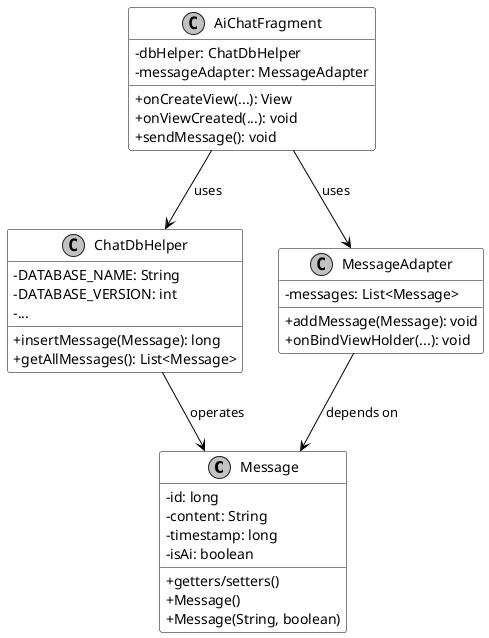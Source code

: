 @startuml

skinparam monochrome true
skinparam defaultFontName "Times New Roman"
skinparam classAttributeIconSize 0
skinparam shadowing false

skinparam class {
    BackgroundColor White
    BorderColor Black
    ArrowColor Black
}

skinparam classFontName "Times New Roman"
skinparam classAttributeFontName "Times New Roman"
skinparam classStereotypeFontName "Times New Roman"

class Message {
    - id: long
    - content: String
    - timestamp: long
    - isAi: boolean
    + getters/setters()
    + Message()
    + Message(String, boolean)
}

class ChatDbHelper {
    - DATABASE_NAME: String
    - DATABASE_VERSION: int
    - ...
    + insertMessage(Message): long
    + getAllMessages(): List<Message>
}

class AiChatFragment {
    - dbHelper: ChatDbHelper
    - messageAdapter: MessageAdapter
    + onCreateView(...): View
    + onViewCreated(...): void
    + sendMessage(): void
}

class MessageAdapter {
    - messages: List<Message>
    + addMessage(Message): void
    + onBindViewHolder(...): void
}

AiChatFragment --> ChatDbHelper : uses
AiChatFragment --> MessageAdapter : uses
MessageAdapter --> Message : depends on
ChatDbHelper --> Message : operates

@enduml 
